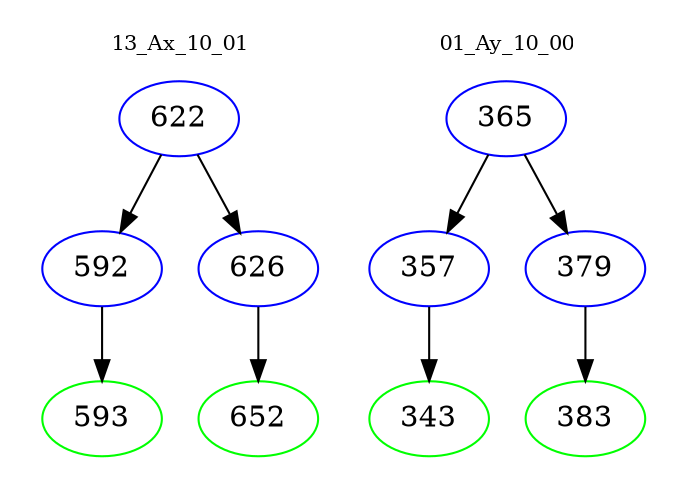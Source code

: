 digraph{
subgraph cluster_0 {
color = white
label = "13_Ax_10_01";
fontsize=10;
T0_622 [label="622", color="blue"]
T0_622 -> T0_592 [color="black"]
T0_592 [label="592", color="blue"]
T0_592 -> T0_593 [color="black"]
T0_593 [label="593", color="green"]
T0_622 -> T0_626 [color="black"]
T0_626 [label="626", color="blue"]
T0_626 -> T0_652 [color="black"]
T0_652 [label="652", color="green"]
}
subgraph cluster_1 {
color = white
label = "01_Ay_10_00";
fontsize=10;
T1_365 [label="365", color="blue"]
T1_365 -> T1_357 [color="black"]
T1_357 [label="357", color="blue"]
T1_357 -> T1_343 [color="black"]
T1_343 [label="343", color="green"]
T1_365 -> T1_379 [color="black"]
T1_379 [label="379", color="blue"]
T1_379 -> T1_383 [color="black"]
T1_383 [label="383", color="green"]
}
}
